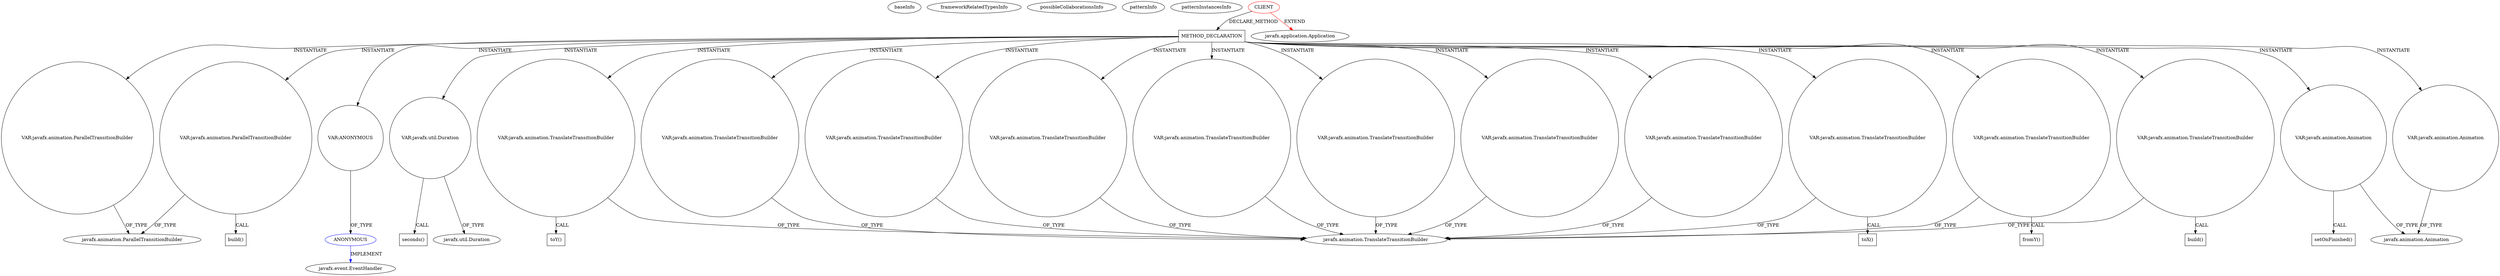 digraph {
baseInfo[graphId=4642,category="pattern",isAnonymous=false,possibleRelation=true]
frameworkRelatedTypesInfo[0="javafx.application.Application"]
possibleCollaborationsInfo[0="4642~INSTANTIATION-CLIENT_METHOD_DECLARATION-~javafx.application.Application ~javafx.event.EventHandler ~false~true"]
patternInfo[frequency=2.0,patternRootClient=0]
patternInstancesInfo[0="Maxxa-MT-common~/Maxxa-MT-common/MT-common-master/src/cz/commons/example/animation/SimpleAnimationExample.java~SimpleAnimationExample~908",1="Maxxa-MT-common~/Maxxa-MT-common/MT-common-master/src/cz/commons/example/graphics/branchNode/BranchElementExample.java~BranchElementExample~916"]
146[label="javafx.animation.ParallelTransitionBuilder",vertexType="FRAMEWORK_CLASS_TYPE",isFrameworkType=false]
147[label="VAR:javafx.animation.ParallelTransitionBuilder",vertexType="VARIABLE_EXPRESION",isFrameworkType=false,shape=circle]
144[label="VAR:javafx.animation.ParallelTransitionBuilder",vertexType="VARIABLE_EXPRESION",isFrameworkType=false,shape=circle]
145[label="build()",vertexType="INSIDE_CALL",isFrameworkType=false,shape=box]
41[label="METHOD_DECLARATION",vertexType="CLIENT_METHOD_DECLARATION",isFrameworkType=false,shape=box]
0[label="CLIENT",vertexType="ROOT_CLIENT_CLASS_DECLARATION",isFrameworkType=false,color=red]
209[label="VAR:ANONYMOUS",vertexType="VARIABLE_EXPRESION",isFrameworkType=false,shape=circle]
210[label="ANONYMOUS",vertexType="REFERENCE_ANONYMOUS_DECLARATION",isFrameworkType=false,color=blue]
1[label="javafx.application.Application",vertexType="FRAMEWORK_CLASS_TYPE",isFrameworkType=false]
16[label="javafx.event.EventHandler",vertexType="FRAMEWORK_INTERFACE_TYPE",isFrameworkType=false]
124[label="VAR:javafx.util.Duration",vertexType="VARIABLE_EXPRESION",isFrameworkType=false,shape=circle]
125[label="seconds()",vertexType="INSIDE_CALL",isFrameworkType=false,shape=box]
60[label="VAR:javafx.animation.TranslateTransitionBuilder",vertexType="VARIABLE_EXPRESION",isFrameworkType=false,shape=circle]
44[label="javafx.animation.TranslateTransitionBuilder",vertexType="FRAMEWORK_CLASS_TYPE",isFrameworkType=false]
113[label="VAR:javafx.animation.TranslateTransitionBuilder",vertexType="VARIABLE_EXPRESION",isFrameworkType=false,shape=circle]
98[label="VAR:javafx.animation.TranslateTransitionBuilder",vertexType="VARIABLE_EXPRESION",isFrameworkType=false,shape=circle]
221[label="VAR:javafx.animation.TranslateTransitionBuilder",vertexType="VARIABLE_EXPRESION",isFrameworkType=false,shape=circle]
197[label="VAR:javafx.animation.TranslateTransitionBuilder",vertexType="VARIABLE_EXPRESION",isFrameworkType=false,shape=circle]
224[label="VAR:javafx.animation.TranslateTransitionBuilder",vertexType="VARIABLE_EXPRESION",isFrameworkType=false,shape=circle]
194[label="VAR:javafx.animation.TranslateTransitionBuilder",vertexType="VARIABLE_EXPRESION",isFrameworkType=false,shape=circle]
51[label="VAR:javafx.animation.TranslateTransitionBuilder",vertexType="VARIABLE_EXPRESION",isFrameworkType=false,shape=circle]
95[label="VAR:javafx.animation.TranslateTransitionBuilder",vertexType="VARIABLE_EXPRESION",isFrameworkType=false,shape=circle]
69[label="VAR:javafx.animation.TranslateTransitionBuilder",vertexType="VARIABLE_EXPRESION",isFrameworkType=false,shape=circle]
179[label="VAR:javafx.animation.TranslateTransitionBuilder",vertexType="VARIABLE_EXPRESION",isFrameworkType=false,shape=circle]
172[label="VAR:javafx.animation.Animation",vertexType="VARIABLE_EXPRESION",isFrameworkType=false,shape=circle]
173[label="setOnFinished()",vertexType="INSIDE_CALL",isFrameworkType=false,shape=box]
238[label="VAR:javafx.animation.Animation",vertexType="VARIABLE_EXPRESION",isFrameworkType=false,shape=circle]
222[label="toY()",vertexType="INSIDE_CALL",isFrameworkType=false,shape=box]
195[label="fromY()",vertexType="INSIDE_CALL",isFrameworkType=false,shape=box]
68[label="javafx.util.Duration",vertexType="FRAMEWORK_CLASS_TYPE",isFrameworkType=false]
167[label="javafx.animation.Animation",vertexType="FRAMEWORK_CLASS_TYPE",isFrameworkType=false]
225[label="toX()",vertexType="INSIDE_CALL",isFrameworkType=false,shape=box]
180[label="build()",vertexType="INSIDE_CALL",isFrameworkType=false,shape=box]
113->44[label="OF_TYPE"]
41->124[label="INSTANTIATE"]
147->146[label="OF_TYPE"]
41->179[label="INSTANTIATE"]
179->180[label="CALL"]
144->146[label="OF_TYPE"]
41->147[label="INSTANTIATE"]
41->60[label="INSTANTIATE"]
209->210[label="OF_TYPE"]
221->222[label="CALL"]
41->221[label="INSTANTIATE"]
51->44[label="OF_TYPE"]
41->113[label="INSTANTIATE"]
197->44[label="OF_TYPE"]
221->44[label="OF_TYPE"]
172->173[label="CALL"]
41->144[label="INSTANTIATE"]
194->195[label="CALL"]
41->194[label="INSTANTIATE"]
69->44[label="OF_TYPE"]
124->125[label="CALL"]
41->69[label="INSTANTIATE"]
41->197[label="INSTANTIATE"]
41->238[label="INSTANTIATE"]
224->44[label="OF_TYPE"]
41->172[label="INSTANTIATE"]
144->145[label="CALL"]
41->224[label="INSTANTIATE"]
238->167[label="OF_TYPE"]
210->16[label="IMPLEMENT",color=blue]
41->51[label="INSTANTIATE"]
95->44[label="OF_TYPE"]
60->44[label="OF_TYPE"]
179->44[label="OF_TYPE"]
98->44[label="OF_TYPE"]
194->44[label="OF_TYPE"]
172->167[label="OF_TYPE"]
124->68[label="OF_TYPE"]
0->41[label="DECLARE_METHOD"]
41->95[label="INSTANTIATE"]
0->1[label="EXTEND",color=red]
41->98[label="INSTANTIATE"]
41->209[label="INSTANTIATE"]
224->225[label="CALL"]
}
